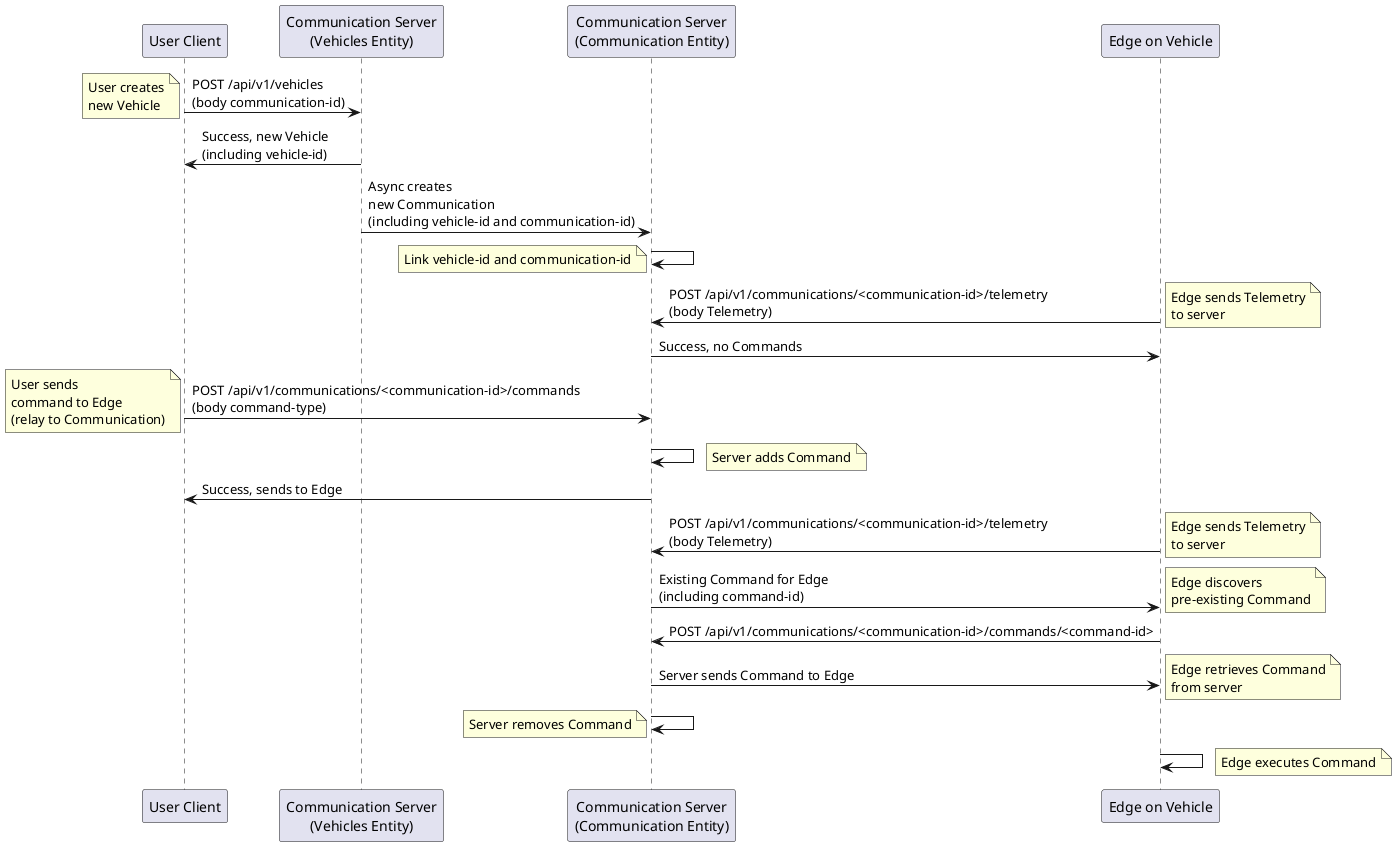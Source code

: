 'To render with PlantUML:
'  http://plantuml.com/plantuml
@startuml
participant "User Client" as UC
participant "Communication Server\n(Vehicles Entity)" as CSV
participant "Communication Server\n(Communication Entity)" as CSC
participant "Edge on Vehicle" as E

UC -> CSV : POST /api/v1/vehicles\n(body communication-id)
note left: User creates\nnew Vehicle
CSV -> UC : Success, new Vehicle\n(including vehicle-id)
CSV -> CSC : Async creates\nnew Communication\n(including vehicle-id and communication-id)
CSC -> CSC : 
note left: Link vehicle-id and communication-id
E -> CSC : POST /api/v1/communications/<communication-id>/telemetry\n(body Telemetry)
note right: Edge sends Telemetry\nto server
CSC -> E : Success, no Commands
UC -> CSC : POST /api/v1/communications/<communication-id>/commands\n(body command-type)
note left: User sends\ncommand to Edge\n(relay to Communication)
CSC -> CSC : 
note right: Server adds Command
CSC -> UC : Success, sends to Edge
E -> CSC : POST /api/v1/communications/<communication-id>/telemetry\n(body Telemetry)
note right: Edge sends Telemetry\nto server
CSC -> E : Existing Command for Edge\n(including command-id)
note right: Edge discovers\npre-existing Command
E -> CSC : POST /api/v1/communications/<communication-id>/commands/<command-id>
CSC -> E : Server sends Command to Edge
note right: Edge retrieves Command\nfrom server
CSC -> CSC : 
note left: Server removes Command
E -> E : 
note right: Edge executes Command
@enduml